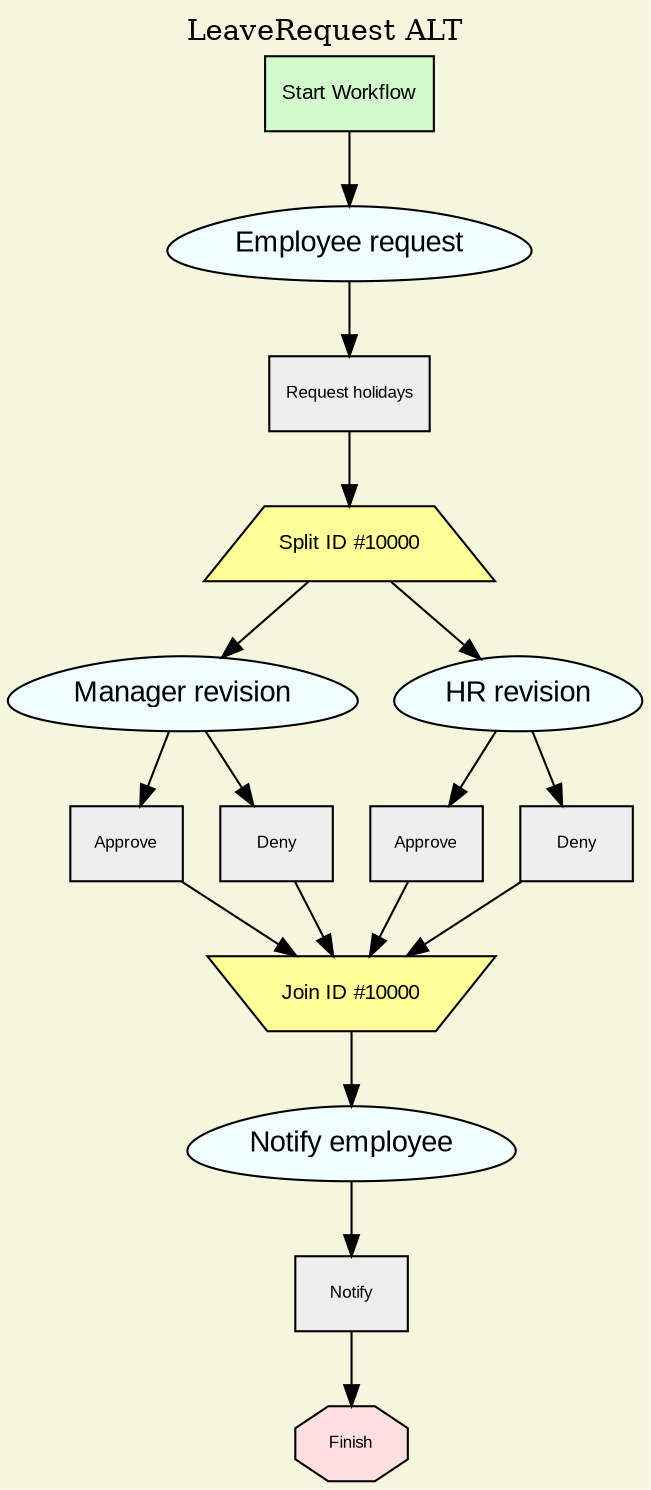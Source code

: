 digraph abstract {

graph [ landscape="false", labeljust="center", labelloc="top", bgcolor="#f6f6DE", label="LeaveRequest ALT"]
node [ color="black", fillcolor="#f0ffff", fontcolor="black", style="filled", fontname="Arial", fontsize="14", shape="egg"]
edge [ fontname = "Arial", fontsize = "8", arrowtype= "normal"]

IA1 [label="Start Workflow", shape="box", fontsize="10", fillcolor="#D1FBCB"]

Step100 [label="Employee request"]
Action101 [label="Request holidays", shape="box", fontsize="8", fillcolor="#eeeeee"]
Step200 [label="Manager revision"]
Action201 [label="Approve", shape="box", fontsize="8", fillcolor="#eeeeee"]
Action202 [label="Deny", shape="box", fontsize="8", fillcolor="#eeeeee"]
Step300 [label="HR revision"]
Action301 [label="Approve", shape="box", fontsize="8", fillcolor="#eeeeee"]
Action302 [label="Deny", shape="box", fontsize="8", fillcolor="#eeeeee"]
Step400 [label="Notify employee"]
Action401 [label="Notify", shape="box", fontsize="8", fillcolor="#eeeeee"]

Split10000 [label="Split ID #10000", shape="trapezium", fontsize="10" fillcolor="#FFFF99"]

Join10000 [label="Join ID #10000", shape="invtrapezium", fontsize="10" fillcolor="#FFFF99"]

IA1->Step100


Step100->Action101
Action101->Split10000


Step200->Action201
Action201->Join10000

Step200->Action202
Action202->Join10000


Step300->Action301
Action301->Join10000

Step300->Action302
Action302->Join10000


Step400->Action401
Action401->Finish1
Finish1 [label="Finish", shape="octagon", fontsize="8", fillcolor="#FFDFDF"]


Join10000->Step400
Split10000->Step200
Split10000->Step300

}

